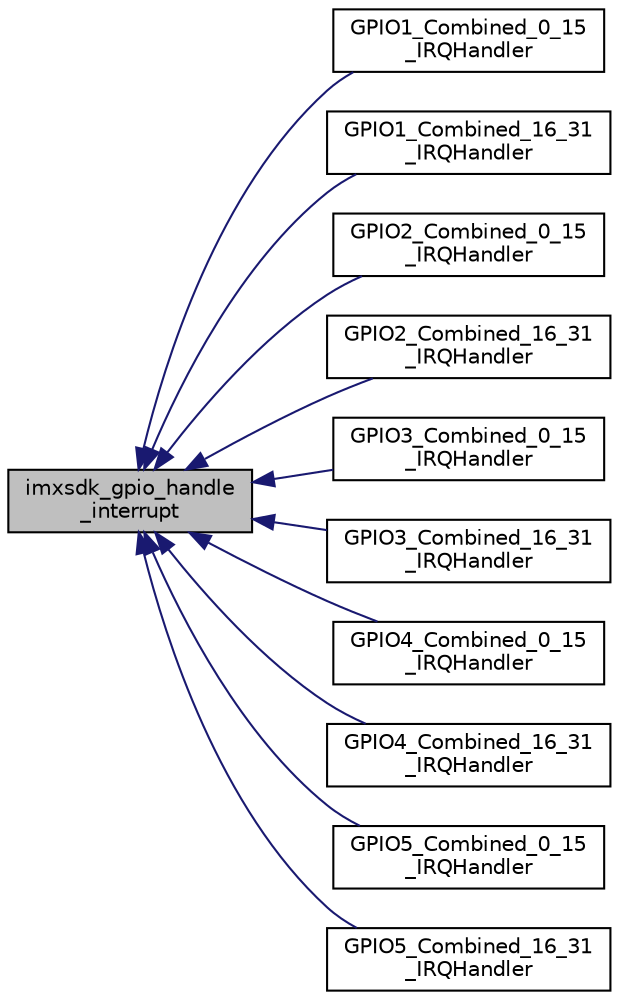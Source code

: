 digraph "imxsdk_gpio_handle_interrupt"
{
  edge [fontname="Helvetica",fontsize="10",labelfontname="Helvetica",labelfontsize="10"];
  node [fontname="Helvetica",fontsize="10",shape=record];
  rankdir="LR";
  Node6 [label="imxsdk_gpio_handle\l_interrupt",height=0.2,width=0.4,color="black", fillcolor="grey75", style="filled", fontcolor="black"];
  Node6 -> Node7 [dir="back",color="midnightblue",fontsize="10",style="solid",fontname="Helvetica"];
  Node7 [label="GPIO1_Combined_0_15\l_IRQHandler",height=0.2,width=0.4,color="black", fillcolor="white", style="filled",URL="$i_8mx_2gpio__driver__irq_8c.html#aa120295265cd1dd6be2e069279517256"];
  Node6 -> Node8 [dir="back",color="midnightblue",fontsize="10",style="solid",fontname="Helvetica"];
  Node8 [label="GPIO1_Combined_16_31\l_IRQHandler",height=0.2,width=0.4,color="black", fillcolor="white", style="filled",URL="$i_8mx_2gpio__driver__irq_8c.html#a5f11092371b6d0f4c75609a99081c62a"];
  Node6 -> Node9 [dir="back",color="midnightblue",fontsize="10",style="solid",fontname="Helvetica"];
  Node9 [label="GPIO2_Combined_0_15\l_IRQHandler",height=0.2,width=0.4,color="black", fillcolor="white", style="filled",URL="$i_8mx_2gpio__driver__irq_8c.html#a51cc0508a958d00b67e93045abd1d3ec"];
  Node6 -> Node10 [dir="back",color="midnightblue",fontsize="10",style="solid",fontname="Helvetica"];
  Node10 [label="GPIO2_Combined_16_31\l_IRQHandler",height=0.2,width=0.4,color="black", fillcolor="white", style="filled",URL="$i_8mx_2gpio__driver__irq_8c.html#ac31bdc20e9f1464c4dd04b960e954af6"];
  Node6 -> Node11 [dir="back",color="midnightblue",fontsize="10",style="solid",fontname="Helvetica"];
  Node11 [label="GPIO3_Combined_0_15\l_IRQHandler",height=0.2,width=0.4,color="black", fillcolor="white", style="filled",URL="$i_8mx_2gpio__driver__irq_8c.html#a3c4cc543e64f2b68cfed6036feb92d8c"];
  Node6 -> Node12 [dir="back",color="midnightblue",fontsize="10",style="solid",fontname="Helvetica"];
  Node12 [label="GPIO3_Combined_16_31\l_IRQHandler",height=0.2,width=0.4,color="black", fillcolor="white", style="filled",URL="$i_8mx_2gpio__driver__irq_8c.html#a3d1aa0d9d72e9a11449eb796066fd66a"];
  Node6 -> Node13 [dir="back",color="midnightblue",fontsize="10",style="solid",fontname="Helvetica"];
  Node13 [label="GPIO4_Combined_0_15\l_IRQHandler",height=0.2,width=0.4,color="black", fillcolor="white", style="filled",URL="$i_8mx_2gpio__driver__irq_8c.html#a9f8701f37024cfe30034aa0198432910"];
  Node6 -> Node14 [dir="back",color="midnightblue",fontsize="10",style="solid",fontname="Helvetica"];
  Node14 [label="GPIO4_Combined_16_31\l_IRQHandler",height=0.2,width=0.4,color="black", fillcolor="white", style="filled",URL="$i_8mx_2gpio__driver__irq_8c.html#a6741900f06f2f7562ddde964b3861dc2"];
  Node6 -> Node15 [dir="back",color="midnightblue",fontsize="10",style="solid",fontname="Helvetica"];
  Node15 [label="GPIO5_Combined_0_15\l_IRQHandler",height=0.2,width=0.4,color="black", fillcolor="white", style="filled",URL="$i_8mx_2gpio__driver__irq_8c.html#afd79e755aea11e767ea8be5ca5654b88"];
  Node6 -> Node16 [dir="back",color="midnightblue",fontsize="10",style="solid",fontname="Helvetica"];
  Node16 [label="GPIO5_Combined_16_31\l_IRQHandler",height=0.2,width=0.4,color="black", fillcolor="white", style="filled",URL="$i_8mx_2gpio__driver__irq_8c.html#ac4ef3a5f8f65f70b337efb158329e947"];
}
